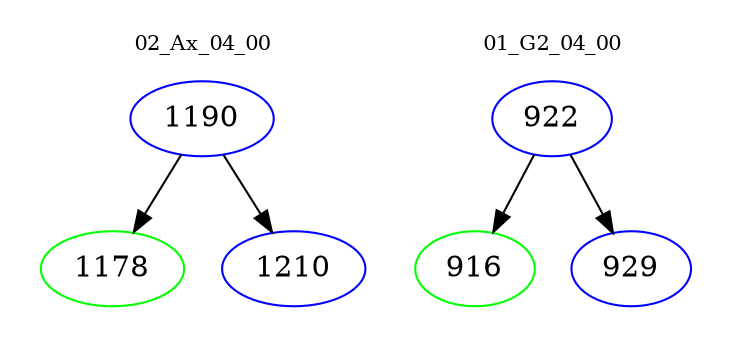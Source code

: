 digraph{
subgraph cluster_0 {
color = white
label = "02_Ax_04_00";
fontsize=10;
T0_1190 [label="1190", color="blue"]
T0_1190 -> T0_1178 [color="black"]
T0_1178 [label="1178", color="green"]
T0_1190 -> T0_1210 [color="black"]
T0_1210 [label="1210", color="blue"]
}
subgraph cluster_1 {
color = white
label = "01_G2_04_00";
fontsize=10;
T1_922 [label="922", color="blue"]
T1_922 -> T1_916 [color="black"]
T1_916 [label="916", color="green"]
T1_922 -> T1_929 [color="black"]
T1_929 [label="929", color="blue"]
}
}
